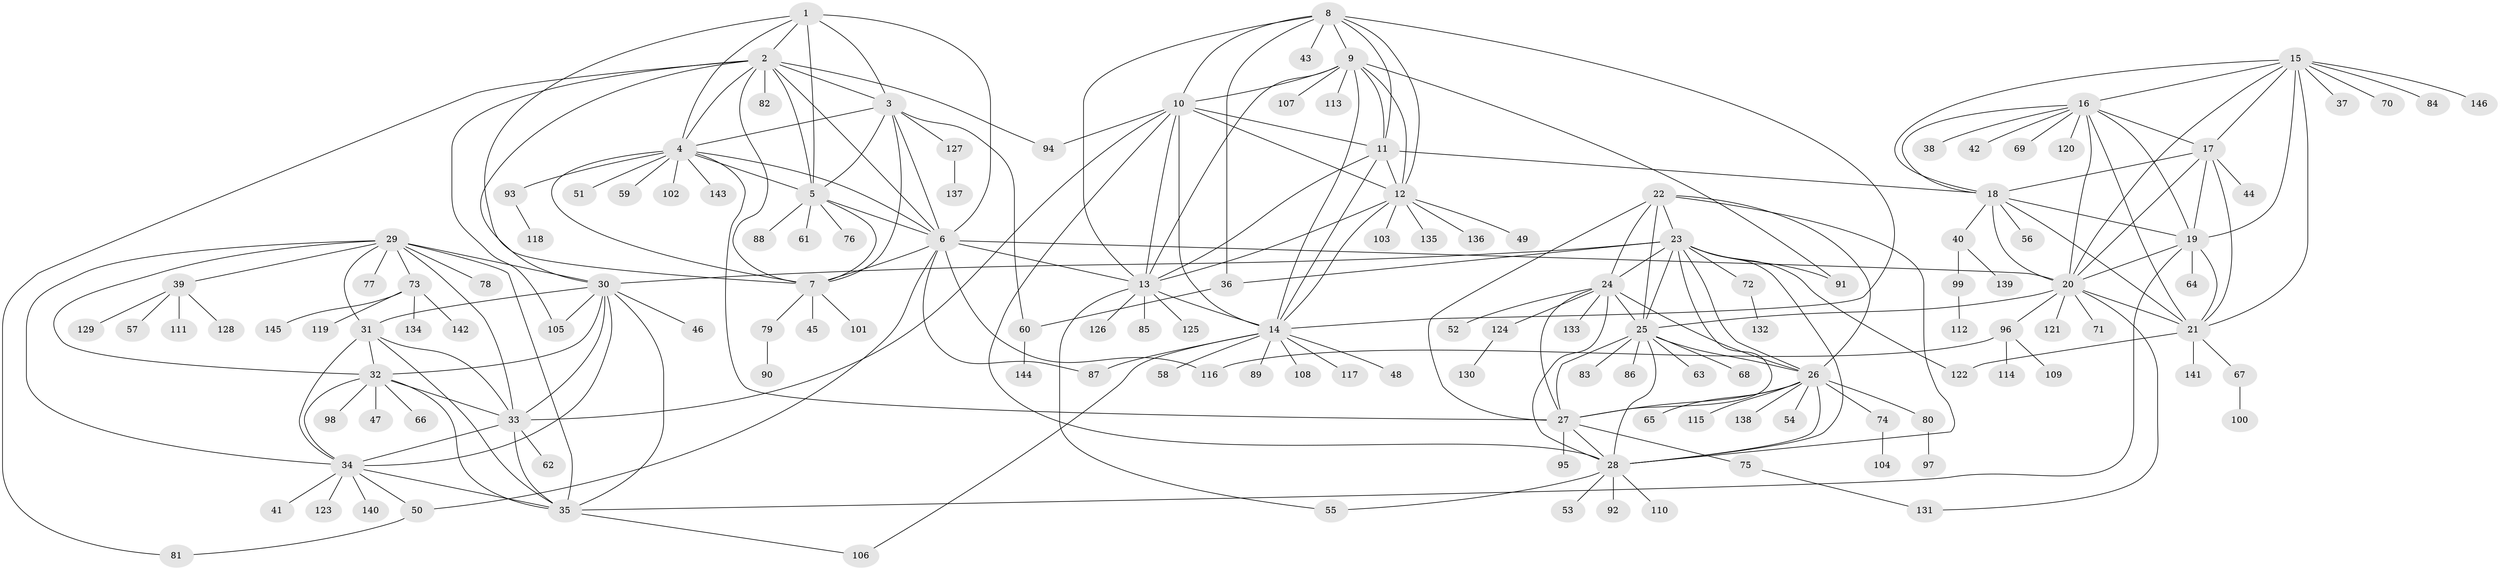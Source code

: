 // coarse degree distribution, {9: 0.0625, 8: 0.05357142857142857, 6: 0.03571428571428571, 7: 0.026785714285714284, 15: 0.008928571428571428, 11: 0.008928571428571428, 10: 0.017857142857142856, 5: 0.008928571428571428, 14: 0.008928571428571428, 12: 0.008928571428571428, 4: 0.017857142857142856, 3: 0.026785714285714284, 1: 0.5892857142857143, 2: 0.125}
// Generated by graph-tools (version 1.1) at 2025/42/03/06/25 10:42:13]
// undirected, 146 vertices, 239 edges
graph export_dot {
graph [start="1"]
  node [color=gray90,style=filled];
  1;
  2;
  3;
  4;
  5;
  6;
  7;
  8;
  9;
  10;
  11;
  12;
  13;
  14;
  15;
  16;
  17;
  18;
  19;
  20;
  21;
  22;
  23;
  24;
  25;
  26;
  27;
  28;
  29;
  30;
  31;
  32;
  33;
  34;
  35;
  36;
  37;
  38;
  39;
  40;
  41;
  42;
  43;
  44;
  45;
  46;
  47;
  48;
  49;
  50;
  51;
  52;
  53;
  54;
  55;
  56;
  57;
  58;
  59;
  60;
  61;
  62;
  63;
  64;
  65;
  66;
  67;
  68;
  69;
  70;
  71;
  72;
  73;
  74;
  75;
  76;
  77;
  78;
  79;
  80;
  81;
  82;
  83;
  84;
  85;
  86;
  87;
  88;
  89;
  90;
  91;
  92;
  93;
  94;
  95;
  96;
  97;
  98;
  99;
  100;
  101;
  102;
  103;
  104;
  105;
  106;
  107;
  108;
  109;
  110;
  111;
  112;
  113;
  114;
  115;
  116;
  117;
  118;
  119;
  120;
  121;
  122;
  123;
  124;
  125;
  126;
  127;
  128;
  129;
  130;
  131;
  132;
  133;
  134;
  135;
  136;
  137;
  138;
  139;
  140;
  141;
  142;
  143;
  144;
  145;
  146;
  1 -- 2;
  1 -- 3;
  1 -- 4;
  1 -- 5;
  1 -- 6;
  1 -- 7;
  2 -- 3;
  2 -- 4;
  2 -- 5;
  2 -- 6;
  2 -- 7;
  2 -- 30;
  2 -- 81;
  2 -- 82;
  2 -- 94;
  2 -- 105;
  3 -- 4;
  3 -- 5;
  3 -- 6;
  3 -- 7;
  3 -- 60;
  3 -- 127;
  4 -- 5;
  4 -- 6;
  4 -- 7;
  4 -- 27;
  4 -- 51;
  4 -- 59;
  4 -- 93;
  4 -- 102;
  4 -- 143;
  5 -- 6;
  5 -- 7;
  5 -- 61;
  5 -- 76;
  5 -- 88;
  6 -- 7;
  6 -- 13;
  6 -- 20;
  6 -- 50;
  6 -- 87;
  6 -- 116;
  7 -- 45;
  7 -- 79;
  7 -- 101;
  8 -- 9;
  8 -- 10;
  8 -- 11;
  8 -- 12;
  8 -- 13;
  8 -- 14;
  8 -- 36;
  8 -- 43;
  9 -- 10;
  9 -- 11;
  9 -- 12;
  9 -- 13;
  9 -- 14;
  9 -- 91;
  9 -- 107;
  9 -- 113;
  10 -- 11;
  10 -- 12;
  10 -- 13;
  10 -- 14;
  10 -- 28;
  10 -- 33;
  10 -- 94;
  11 -- 12;
  11 -- 13;
  11 -- 14;
  11 -- 18;
  12 -- 13;
  12 -- 14;
  12 -- 49;
  12 -- 103;
  12 -- 135;
  12 -- 136;
  13 -- 14;
  13 -- 55;
  13 -- 85;
  13 -- 125;
  13 -- 126;
  14 -- 48;
  14 -- 58;
  14 -- 87;
  14 -- 89;
  14 -- 106;
  14 -- 108;
  14 -- 117;
  15 -- 16;
  15 -- 17;
  15 -- 18;
  15 -- 19;
  15 -- 20;
  15 -- 21;
  15 -- 37;
  15 -- 70;
  15 -- 84;
  15 -- 146;
  16 -- 17;
  16 -- 18;
  16 -- 19;
  16 -- 20;
  16 -- 21;
  16 -- 38;
  16 -- 42;
  16 -- 69;
  16 -- 120;
  17 -- 18;
  17 -- 19;
  17 -- 20;
  17 -- 21;
  17 -- 44;
  18 -- 19;
  18 -- 20;
  18 -- 21;
  18 -- 40;
  18 -- 56;
  19 -- 20;
  19 -- 21;
  19 -- 35;
  19 -- 64;
  20 -- 21;
  20 -- 25;
  20 -- 71;
  20 -- 96;
  20 -- 121;
  20 -- 131;
  21 -- 67;
  21 -- 122;
  21 -- 141;
  22 -- 23;
  22 -- 24;
  22 -- 25;
  22 -- 26;
  22 -- 27;
  22 -- 28;
  23 -- 24;
  23 -- 25;
  23 -- 26;
  23 -- 27;
  23 -- 28;
  23 -- 30;
  23 -- 36;
  23 -- 72;
  23 -- 91;
  23 -- 122;
  24 -- 25;
  24 -- 26;
  24 -- 27;
  24 -- 28;
  24 -- 52;
  24 -- 124;
  24 -- 133;
  25 -- 26;
  25 -- 27;
  25 -- 28;
  25 -- 63;
  25 -- 68;
  25 -- 83;
  25 -- 86;
  26 -- 27;
  26 -- 28;
  26 -- 54;
  26 -- 65;
  26 -- 74;
  26 -- 80;
  26 -- 115;
  26 -- 138;
  27 -- 28;
  27 -- 75;
  27 -- 95;
  28 -- 53;
  28 -- 55;
  28 -- 92;
  28 -- 110;
  29 -- 30;
  29 -- 31;
  29 -- 32;
  29 -- 33;
  29 -- 34;
  29 -- 35;
  29 -- 39;
  29 -- 73;
  29 -- 77;
  29 -- 78;
  30 -- 31;
  30 -- 32;
  30 -- 33;
  30 -- 34;
  30 -- 35;
  30 -- 46;
  30 -- 105;
  31 -- 32;
  31 -- 33;
  31 -- 34;
  31 -- 35;
  32 -- 33;
  32 -- 34;
  32 -- 35;
  32 -- 47;
  32 -- 66;
  32 -- 98;
  33 -- 34;
  33 -- 35;
  33 -- 62;
  34 -- 35;
  34 -- 41;
  34 -- 50;
  34 -- 123;
  34 -- 140;
  35 -- 106;
  36 -- 60;
  39 -- 57;
  39 -- 111;
  39 -- 128;
  39 -- 129;
  40 -- 99;
  40 -- 139;
  50 -- 81;
  60 -- 144;
  67 -- 100;
  72 -- 132;
  73 -- 119;
  73 -- 134;
  73 -- 142;
  73 -- 145;
  74 -- 104;
  75 -- 131;
  79 -- 90;
  80 -- 97;
  93 -- 118;
  96 -- 109;
  96 -- 114;
  96 -- 116;
  99 -- 112;
  124 -- 130;
  127 -- 137;
}
